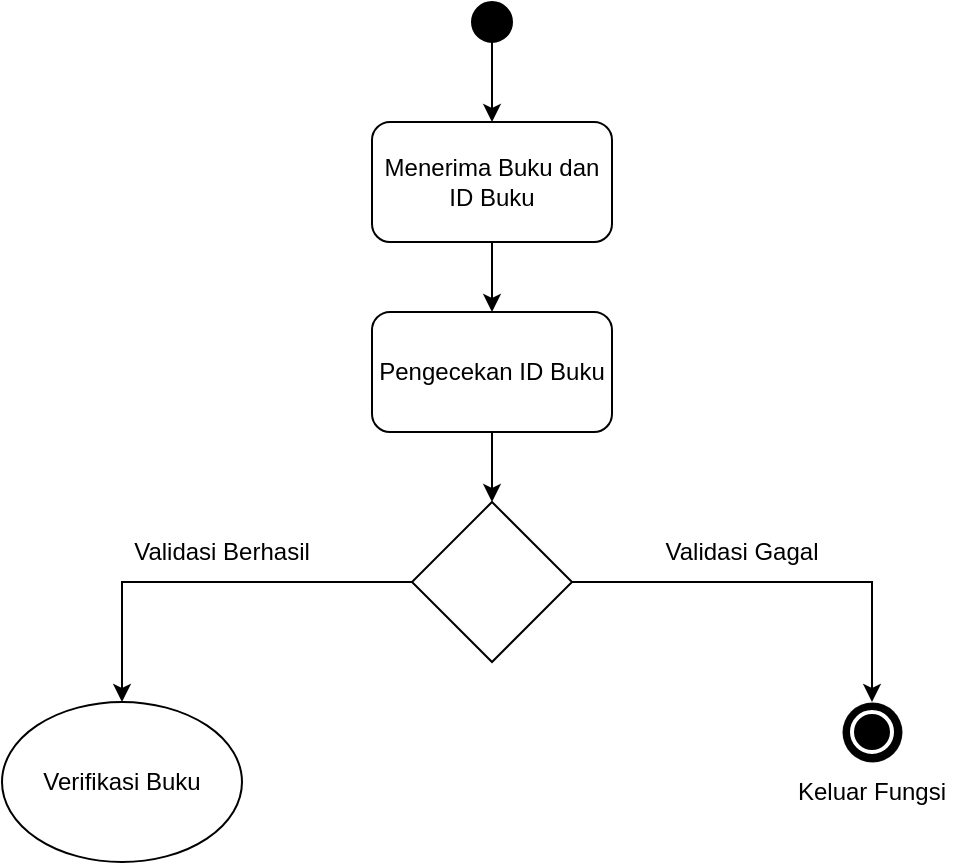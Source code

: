 <mxfile version="24.3.1" type="github">
  <diagram name="Page-1" id="JMoTsICMzayu691LJj_3">
    <mxGraphModel dx="1323" dy="757" grid="1" gridSize="10" guides="1" tooltips="1" connect="1" arrows="1" fold="1" page="1" pageScale="1" pageWidth="850" pageHeight="1100" math="0" shadow="0">
      <root>
        <mxCell id="0" />
        <mxCell id="1" parent="0" />
        <mxCell id="WLffja9LXPtrJ7Nh4h7C-8" style="edgeStyle=orthogonalEdgeStyle;rounded=0;orthogonalLoop=1;jettySize=auto;html=1;exitX=0.5;exitY=1;exitDx=0;exitDy=0;entryX=0.5;entryY=0;entryDx=0;entryDy=0;" edge="1" parent="1" source="WLffja9LXPtrJ7Nh4h7C-9" target="WLffja9LXPtrJ7Nh4h7C-15">
          <mxGeometry relative="1" as="geometry">
            <mxPoint x="425" y="150" as="sourcePoint" />
            <mxPoint x="425" y="180" as="targetPoint" />
          </mxGeometry>
        </mxCell>
        <mxCell id="WLffja9LXPtrJ7Nh4h7C-6" style="edgeStyle=orthogonalEdgeStyle;rounded=0;orthogonalLoop=1;jettySize=auto;html=1;entryX=0.5;entryY=0;entryDx=0;entryDy=0;" edge="1" parent="1" source="WLffja9LXPtrJ7Nh4h7C-5" target="WLffja9LXPtrJ7Nh4h7C-9">
          <mxGeometry relative="1" as="geometry">
            <mxPoint x="425" y="70" as="targetPoint" />
          </mxGeometry>
        </mxCell>
        <mxCell id="WLffja9LXPtrJ7Nh4h7C-5" value="" style="ellipse;whiteSpace=wrap;html=1;aspect=fixed;fillColor=#000000;" vertex="1" parent="1">
          <mxGeometry x="415" y="20" width="20" height="20" as="geometry" />
        </mxCell>
        <mxCell id="WLffja9LXPtrJ7Nh4h7C-12" style="edgeStyle=orthogonalEdgeStyle;rounded=0;orthogonalLoop=1;jettySize=auto;html=1;entryX=0.5;entryY=0;entryDx=0;entryDy=0;entryPerimeter=0;" edge="1" parent="1" source="WLffja9LXPtrJ7Nh4h7C-7" target="WLffja9LXPtrJ7Nh4h7C-23">
          <mxGeometry relative="1" as="geometry">
            <mxPoint x="240" y="370" as="targetPoint" />
          </mxGeometry>
        </mxCell>
        <mxCell id="WLffja9LXPtrJ7Nh4h7C-7" value="" style="rhombus;whiteSpace=wrap;html=1;" vertex="1" parent="1">
          <mxGeometry x="385" y="270" width="80" height="80" as="geometry" />
        </mxCell>
        <mxCell id="WLffja9LXPtrJ7Nh4h7C-9" value="Menerima Buku dan ID Buku" style="rounded=1;whiteSpace=wrap;html=1;" vertex="1" parent="1">
          <mxGeometry x="365" y="80" width="120" height="60" as="geometry" />
        </mxCell>
        <mxCell id="WLffja9LXPtrJ7Nh4h7C-13" style="edgeStyle=orthogonalEdgeStyle;rounded=0;orthogonalLoop=1;jettySize=auto;html=1;" edge="1" parent="1" source="WLffja9LXPtrJ7Nh4h7C-7" target="WLffja9LXPtrJ7Nh4h7C-19">
          <mxGeometry relative="1" as="geometry">
            <mxPoint x="618.04" y="369.34" as="targetPoint" />
          </mxGeometry>
        </mxCell>
        <mxCell id="WLffja9LXPtrJ7Nh4h7C-14" value="Validasi Berhasil" style="text;html=1;align=center;verticalAlign=middle;whiteSpace=wrap;rounded=0;" vertex="1" parent="1">
          <mxGeometry x="240" y="280" width="100" height="30" as="geometry" />
        </mxCell>
        <mxCell id="WLffja9LXPtrJ7Nh4h7C-16" style="edgeStyle=orthogonalEdgeStyle;rounded=0;orthogonalLoop=1;jettySize=auto;html=1;entryX=0.5;entryY=0;entryDx=0;entryDy=0;" edge="1" parent="1" source="WLffja9LXPtrJ7Nh4h7C-15" target="WLffja9LXPtrJ7Nh4h7C-7">
          <mxGeometry relative="1" as="geometry" />
        </mxCell>
        <mxCell id="WLffja9LXPtrJ7Nh4h7C-15" value="Pengecekan ID Buku" style="rounded=1;whiteSpace=wrap;html=1;" vertex="1" parent="1">
          <mxGeometry x="365" y="175" width="120" height="60" as="geometry" />
        </mxCell>
        <mxCell id="WLffja9LXPtrJ7Nh4h7C-17" value="Validasi Gagal" style="text;html=1;align=center;verticalAlign=middle;whiteSpace=wrap;rounded=0;" vertex="1" parent="1">
          <mxGeometry x="510" y="280" width="80" height="30" as="geometry" />
        </mxCell>
        <mxCell id="WLffja9LXPtrJ7Nh4h7C-21" value="" style="group" vertex="1" connectable="0" parent="1">
          <mxGeometry x="600" y="370" width="30" height="30" as="geometry" />
        </mxCell>
        <mxCell id="WLffja9LXPtrJ7Nh4h7C-19" value="" style="ellipse;whiteSpace=wrap;html=1;aspect=fixed;fillColor=#000000;shadow=0;strokeColor=#ffffff;strokeWidth=0;" vertex="1" parent="WLffja9LXPtrJ7Nh4h7C-21">
          <mxGeometry width="30" height="30" as="geometry" />
        </mxCell>
        <mxCell id="WLffja9LXPtrJ7Nh4h7C-18" value="" style="ellipse;whiteSpace=wrap;html=1;aspect=fixed;fillColor=#000000;shadow=0;strokeColor=#ffffff;strokeWidth=2;" vertex="1" parent="WLffja9LXPtrJ7Nh4h7C-21">
          <mxGeometry x="5" y="5" width="20" height="20" as="geometry" />
        </mxCell>
        <mxCell id="WLffja9LXPtrJ7Nh4h7C-23" value="Verifikasi Buku" style="ellipse;whiteSpace=wrap;html=1;" vertex="1" parent="1">
          <mxGeometry x="180" y="370" width="120" height="80" as="geometry" />
        </mxCell>
        <mxCell id="WLffja9LXPtrJ7Nh4h7C-24" value="Keluar Fungsi" style="text;html=1;align=center;verticalAlign=middle;whiteSpace=wrap;rounded=0;" vertex="1" parent="1">
          <mxGeometry x="575" y="400" width="80" height="30" as="geometry" />
        </mxCell>
      </root>
    </mxGraphModel>
  </diagram>
</mxfile>
